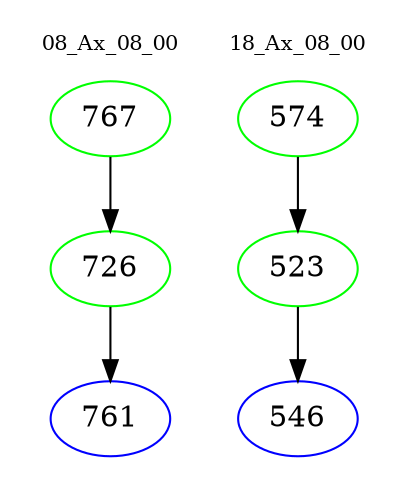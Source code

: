 digraph{
subgraph cluster_0 {
color = white
label = "08_Ax_08_00";
fontsize=10;
T0_767 [label="767", color="green"]
T0_767 -> T0_726 [color="black"]
T0_726 [label="726", color="green"]
T0_726 -> T0_761 [color="black"]
T0_761 [label="761", color="blue"]
}
subgraph cluster_1 {
color = white
label = "18_Ax_08_00";
fontsize=10;
T1_574 [label="574", color="green"]
T1_574 -> T1_523 [color="black"]
T1_523 [label="523", color="green"]
T1_523 -> T1_546 [color="black"]
T1_546 [label="546", color="blue"]
}
}
